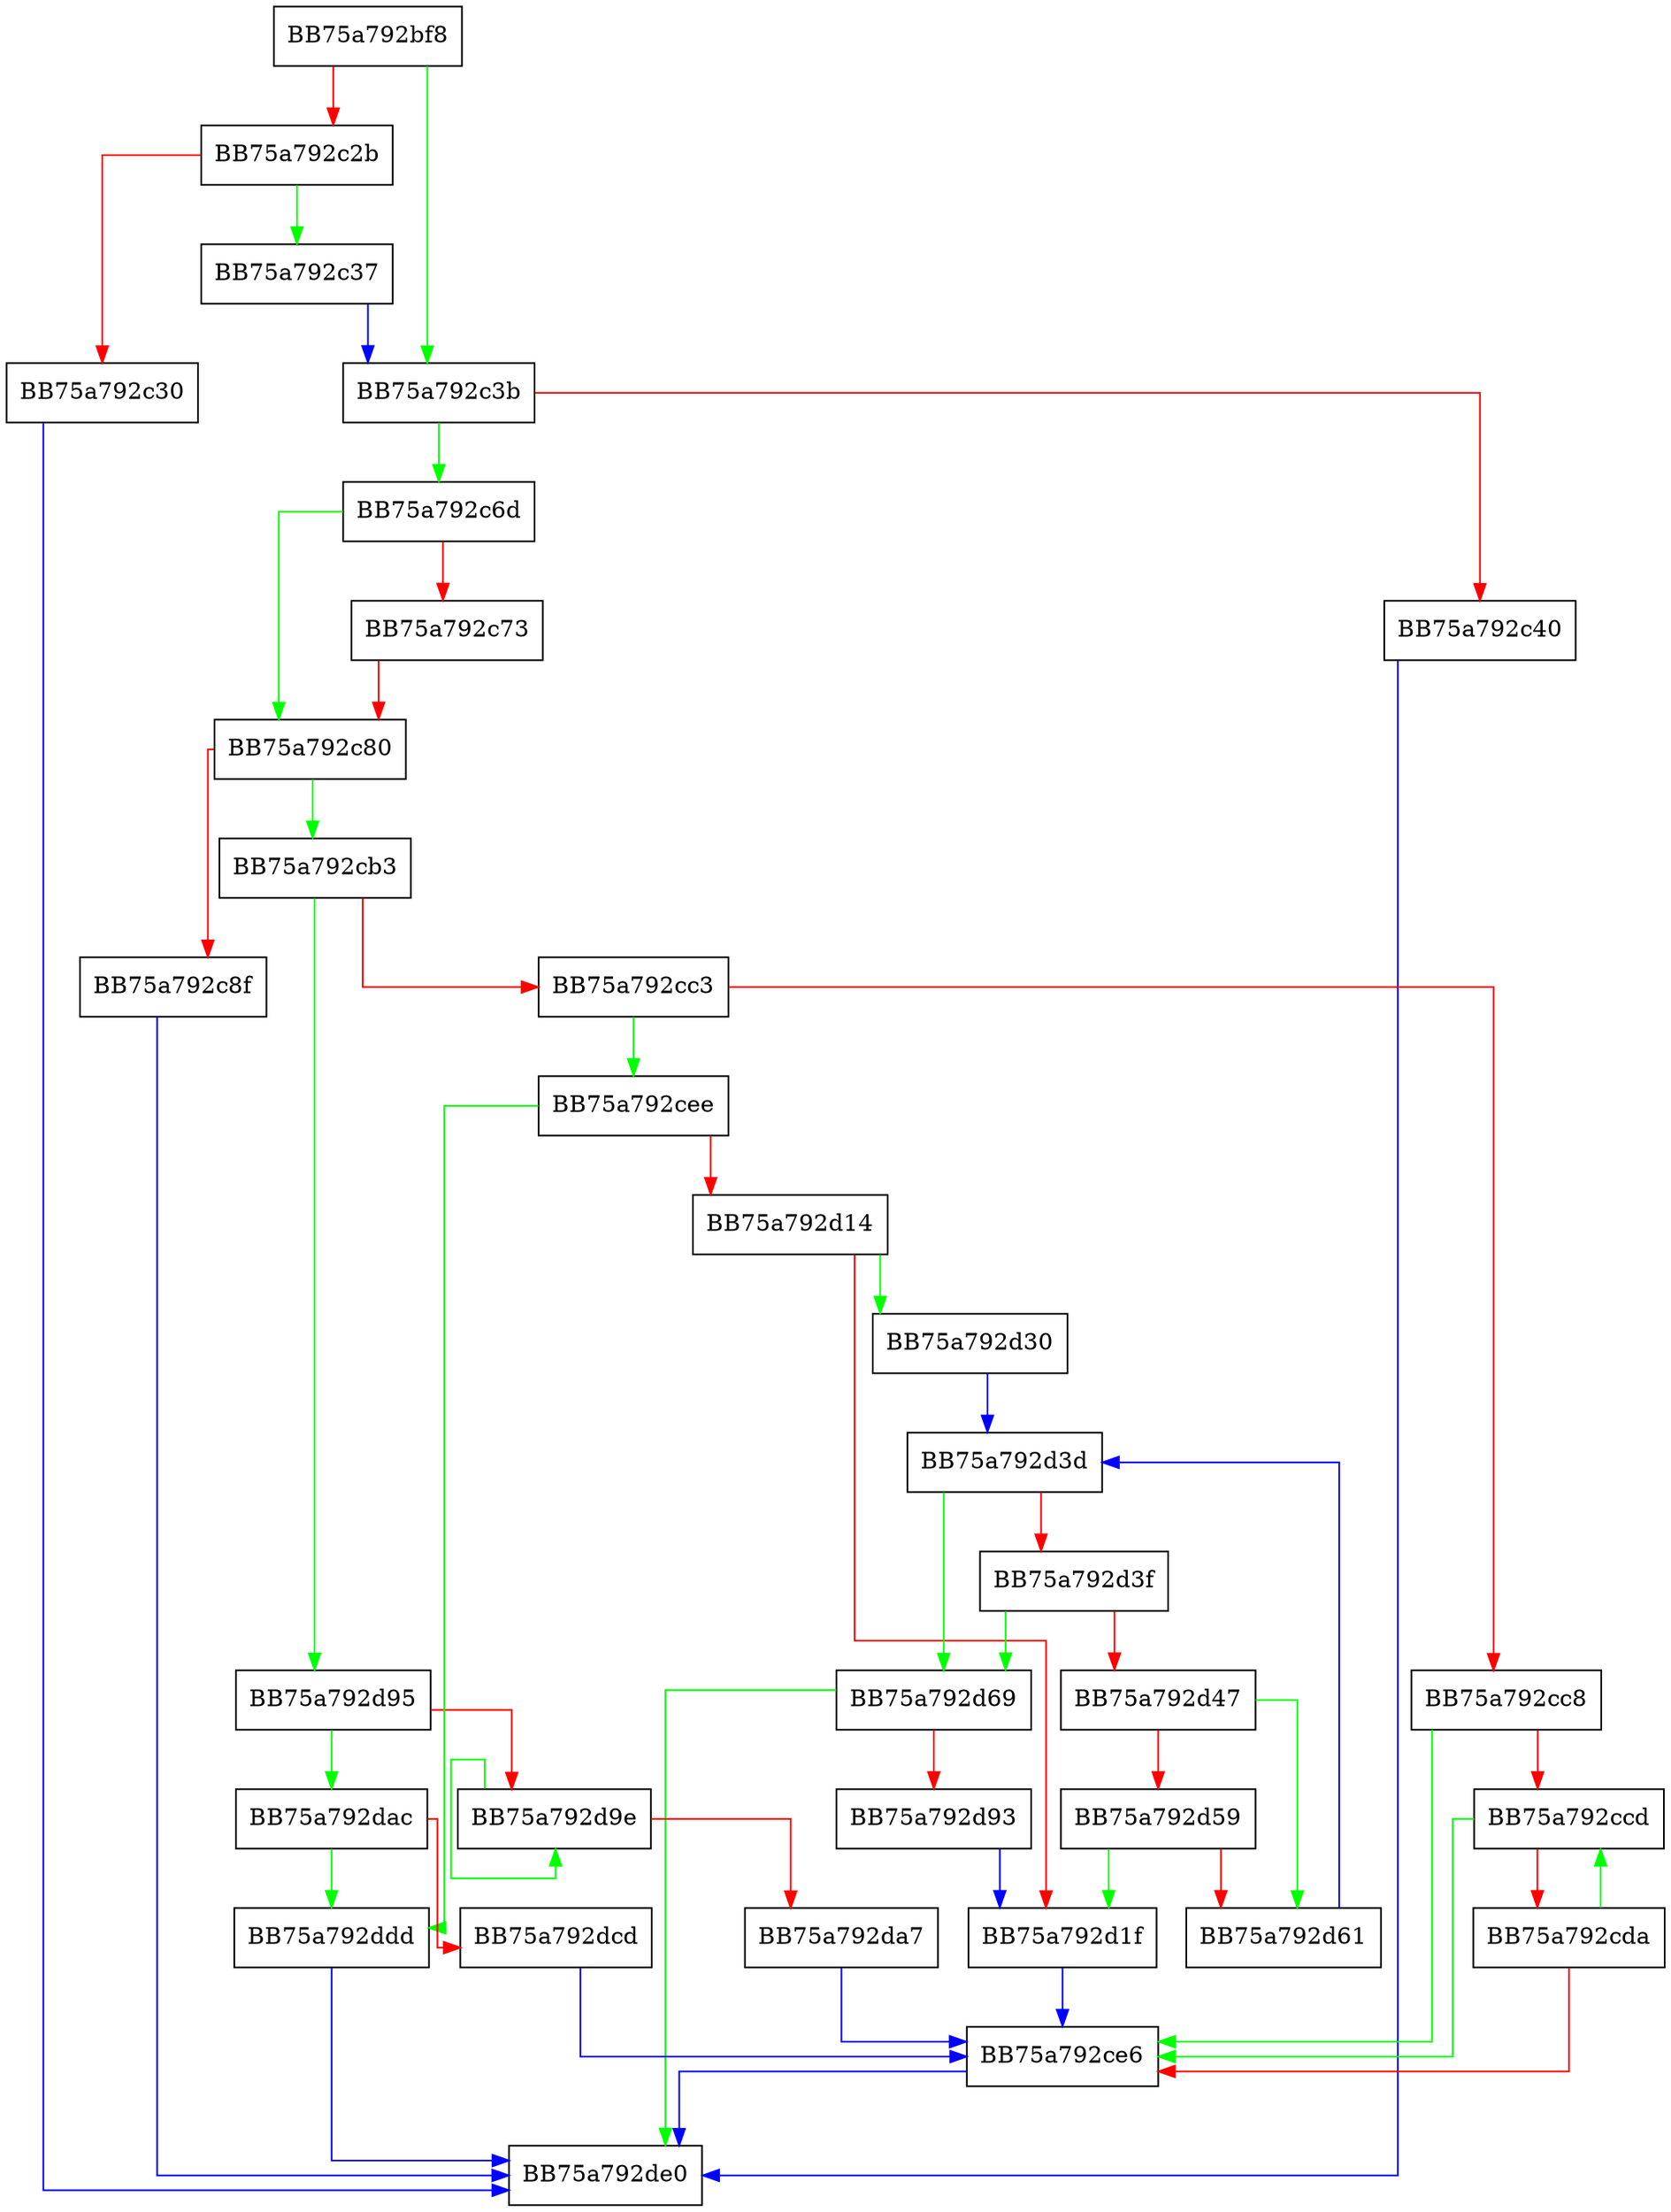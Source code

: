 digraph _mbstowcs_l_helper {
  node [shape="box"];
  graph [splines=ortho];
  BB75a792bf8 -> BB75a792c3b [color="green"];
  BB75a792bf8 -> BB75a792c2b [color="red"];
  BB75a792c2b -> BB75a792c37 [color="green"];
  BB75a792c2b -> BB75a792c30 [color="red"];
  BB75a792c30 -> BB75a792de0 [color="blue"];
  BB75a792c37 -> BB75a792c3b [color="blue"];
  BB75a792c3b -> BB75a792c6d [color="green"];
  BB75a792c3b -> BB75a792c40 [color="red"];
  BB75a792c40 -> BB75a792de0 [color="blue"];
  BB75a792c6d -> BB75a792c80 [color="green"];
  BB75a792c6d -> BB75a792c73 [color="red"];
  BB75a792c73 -> BB75a792c80 [color="red"];
  BB75a792c80 -> BB75a792cb3 [color="green"];
  BB75a792c80 -> BB75a792c8f [color="red"];
  BB75a792c8f -> BB75a792de0 [color="blue"];
  BB75a792cb3 -> BB75a792d95 [color="green"];
  BB75a792cb3 -> BB75a792cc3 [color="red"];
  BB75a792cc3 -> BB75a792cee [color="green"];
  BB75a792cc3 -> BB75a792cc8 [color="red"];
  BB75a792cc8 -> BB75a792ce6 [color="green"];
  BB75a792cc8 -> BB75a792ccd [color="red"];
  BB75a792ccd -> BB75a792ce6 [color="green"];
  BB75a792ccd -> BB75a792cda [color="red"];
  BB75a792cda -> BB75a792ccd [color="green"];
  BB75a792cda -> BB75a792ce6 [color="red"];
  BB75a792ce6 -> BB75a792de0 [color="blue"];
  BB75a792cee -> BB75a792ddd [color="green"];
  BB75a792cee -> BB75a792d14 [color="red"];
  BB75a792d14 -> BB75a792d30 [color="green"];
  BB75a792d14 -> BB75a792d1f [color="red"];
  BB75a792d1f -> BB75a792ce6 [color="blue"];
  BB75a792d30 -> BB75a792d3d [color="blue"];
  BB75a792d3d -> BB75a792d69 [color="green"];
  BB75a792d3d -> BB75a792d3f [color="red"];
  BB75a792d3f -> BB75a792d69 [color="green"];
  BB75a792d3f -> BB75a792d47 [color="red"];
  BB75a792d47 -> BB75a792d61 [color="green"];
  BB75a792d47 -> BB75a792d59 [color="red"];
  BB75a792d59 -> BB75a792d1f [color="green"];
  BB75a792d59 -> BB75a792d61 [color="red"];
  BB75a792d61 -> BB75a792d3d [color="blue"];
  BB75a792d69 -> BB75a792de0 [color="green"];
  BB75a792d69 -> BB75a792d93 [color="red"];
  BB75a792d93 -> BB75a792d1f [color="blue"];
  BB75a792d95 -> BB75a792dac [color="green"];
  BB75a792d95 -> BB75a792d9e [color="red"];
  BB75a792d9e -> BB75a792d9e [color="green"];
  BB75a792d9e -> BB75a792da7 [color="red"];
  BB75a792da7 -> BB75a792ce6 [color="blue"];
  BB75a792dac -> BB75a792ddd [color="green"];
  BB75a792dac -> BB75a792dcd [color="red"];
  BB75a792dcd -> BB75a792ce6 [color="blue"];
  BB75a792ddd -> BB75a792de0 [color="blue"];
}